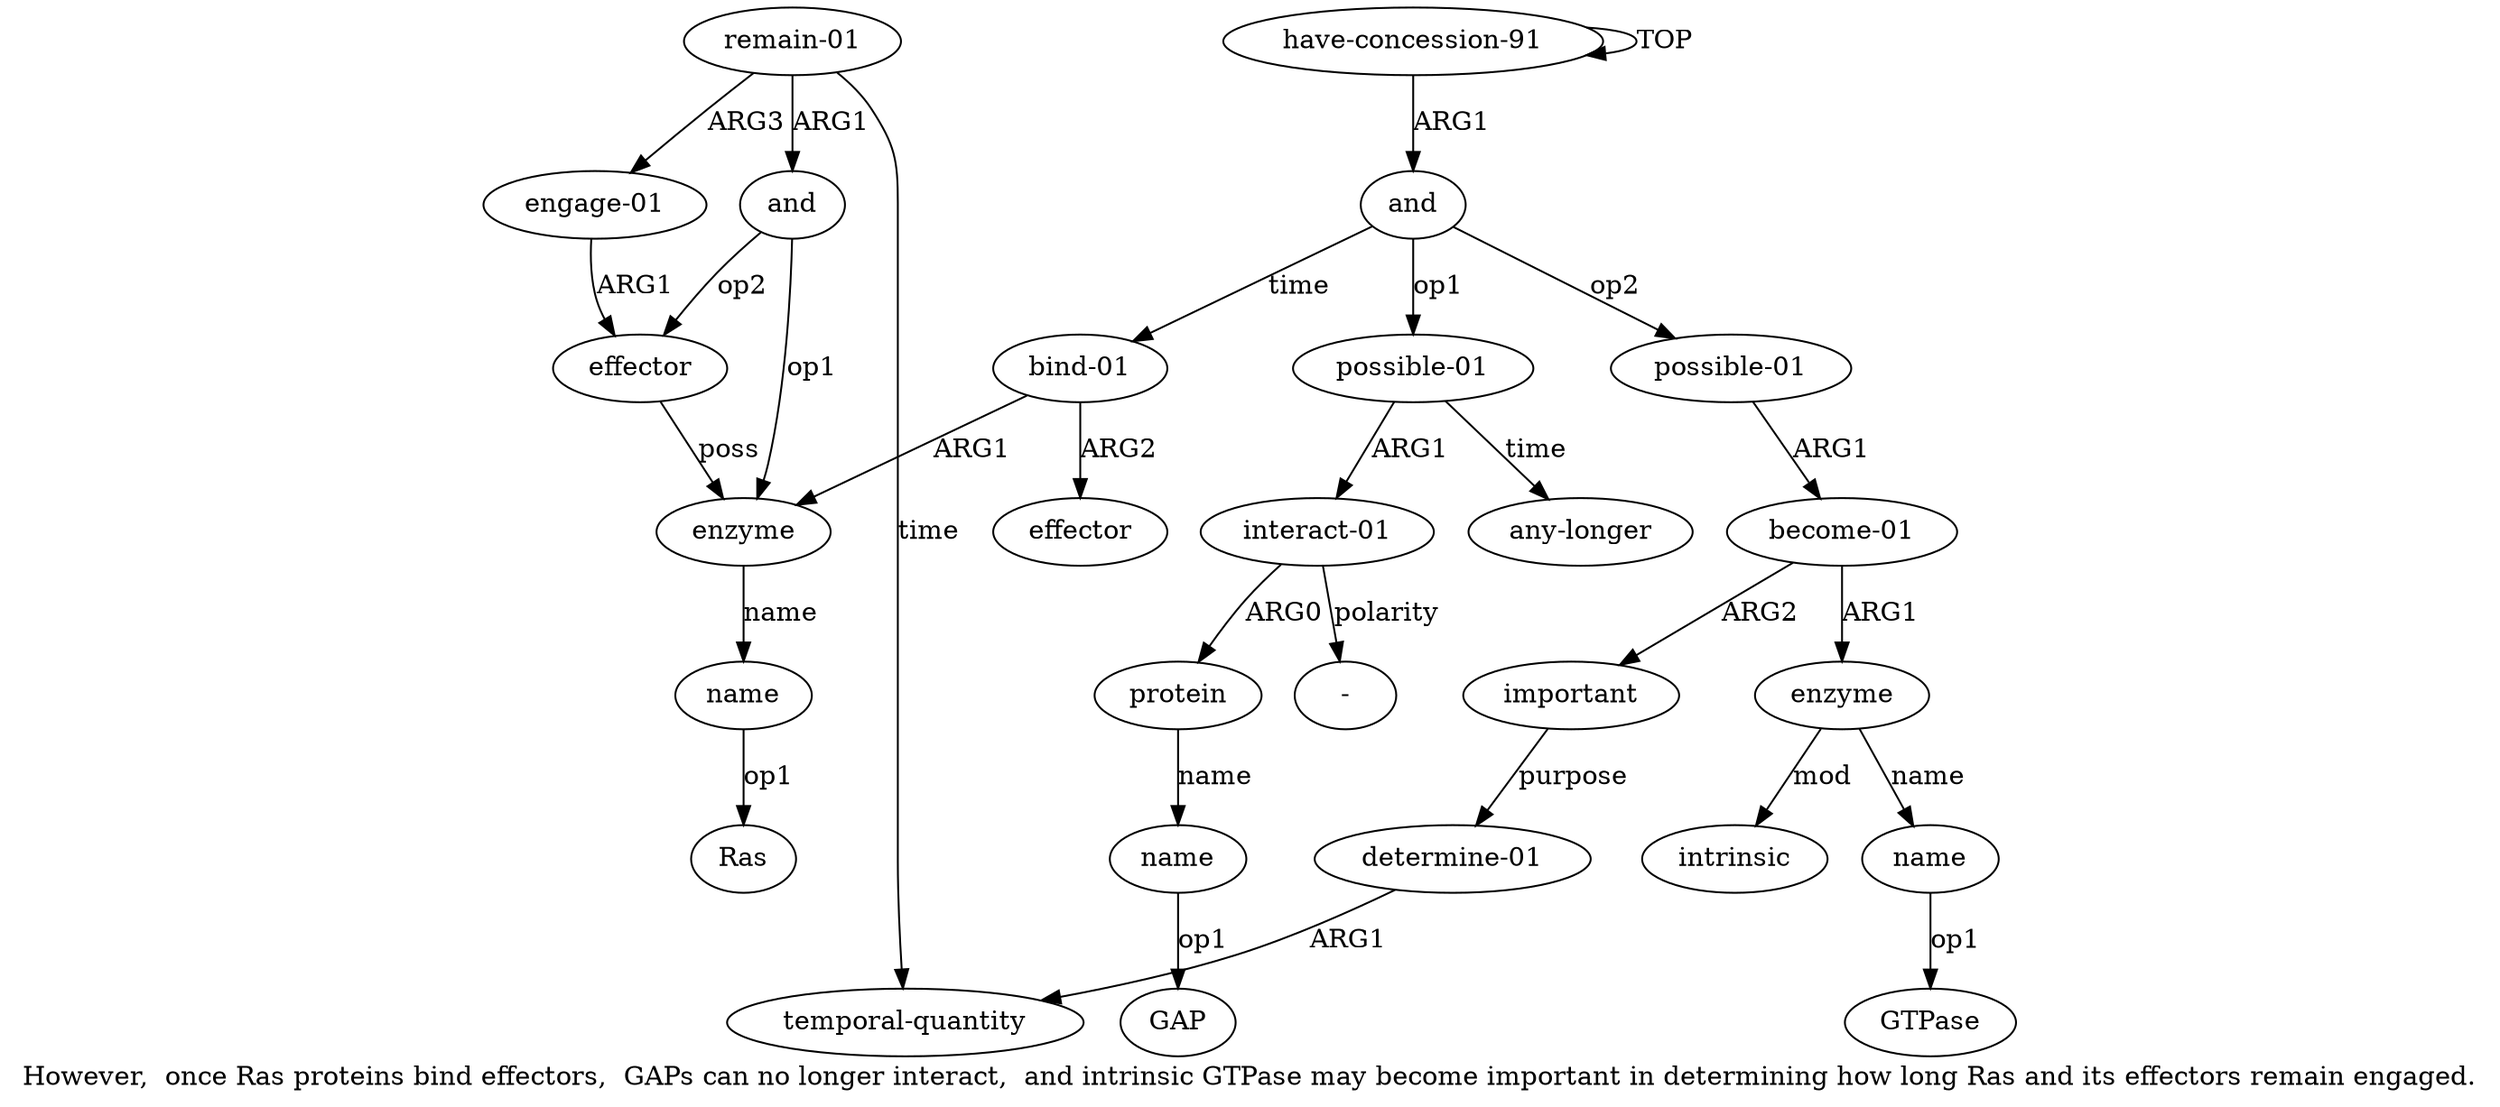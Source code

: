 digraph  {
	graph [label="However,  once Ras proteins bind effectors,  GAPs can no longer interact,  and intrinsic GTPase may become important in determining \
how long Ras and its effectors remain engaged."];
	node [label="\N"];
	a20	 [color=black,
		gold_ind=20,
		gold_label="engage-01",
		label="engage-01",
		test_ind=20,
		test_label="engage-01"];
	a19	 [color=black,
		gold_ind=19,
		gold_label=effector,
		label=effector,
		test_ind=19,
		test_label=effector];
	a20 -> a19 [key=0,
	color=black,
	gold_label=ARG1,
	label=ARG1,
	test_label=ARG1];
a21 [color=black,
	gold_ind=21,
	gold_label="bind-01",
	label="bind-01",
	test_ind=21,
	test_label="bind-01"];
a22 [color=black,
	gold_ind=22,
	gold_label=effector,
	label=effector,
	test_ind=22,
	test_label=effector];
a21 -> a22 [key=0,
color=black,
gold_label=ARG2,
label=ARG2,
test_label=ARG2];
a17 [color=black,
gold_ind=17,
gold_label=enzyme,
label=enzyme,
test_ind=17,
test_label=enzyme];
a21 -> a17 [key=0,
color=black,
gold_label=ARG1,
label=ARG1,
test_label=ARG1];
"a3 -" [color=black,
gold_ind=-1,
gold_label="-",
label="-",
test_ind=-1,
test_label="-"];
"a10 GTPase" [color=black,
gold_ind=-1,
gold_label=GTPase,
label=GTPase,
test_ind=-1,
test_label=GTPase];
a15 [color=black,
gold_ind=15,
gold_label="remain-01",
label="remain-01",
test_ind=15,
test_label="remain-01"];
a15 -> a20 [key=0,
color=black,
gold_label=ARG3,
label=ARG3,
test_label=ARG3];
a14 [color=black,
gold_ind=14,
gold_label="temporal-quantity",
label="temporal-quantity",
test_ind=14,
test_label="temporal-quantity"];
a15 -> a14 [key=0,
color=black,
gold_label=time,
label=time,
test_label=time];
a16 [color=black,
gold_ind=16,
gold_label=and,
label=and,
test_ind=16,
test_label=and];
a15 -> a16 [key=0,
color=black,
gold_label=ARG1,
label=ARG1,
test_label=ARG1];
a18 [color=black,
gold_ind=18,
gold_label=name,
label=name,
test_ind=18,
test_label=name];
a17 -> a18 [key=0,
color=black,
gold_label=name,
label=name,
test_label=name];
a16 -> a17 [key=0,
color=black,
gold_label=op1,
label=op1,
test_label=op1];
a16 -> a19 [key=0,
color=black,
gold_label=op2,
label=op2,
test_label=op2];
a11 [color=black,
gold_ind=11,
gold_label=intrinsic,
label=intrinsic,
test_ind=11,
test_label=intrinsic];
a10 [color=black,
gold_ind=10,
gold_label=name,
label=name,
test_ind=10,
test_label=name];
a10 -> "a10 GTPase" [key=0,
color=black,
gold_label=op1,
label=op1,
test_label=op1];
a13 [color=black,
gold_ind=13,
gold_label="determine-01",
label="determine-01",
test_ind=13,
test_label="determine-01"];
a13 -> a14 [key=0,
color=black,
gold_label=ARG1,
label=ARG1,
test_label=ARG1];
a12 [color=black,
gold_ind=12,
gold_label=important,
label=important,
test_ind=12,
test_label=important];
a12 -> a13 [key=0,
color=black,
gold_label=purpose,
label=purpose,
test_label=purpose];
a19 -> a17 [key=0,
color=black,
gold_label=poss,
label=poss,
test_label=poss];
"a18 Ras" [color=black,
gold_ind=-1,
gold_label=Ras,
label=Ras,
test_ind=-1,
test_label=Ras];
a18 -> "a18 Ras" [key=0,
color=black,
gold_label=op1,
label=op1,
test_label=op1];
a1 [color=black,
gold_ind=1,
gold_label=and,
label=and,
test_ind=1,
test_label=and];
a1 -> a21 [key=0,
color=black,
gold_label=time,
label=time,
test_label=time];
a2 [color=black,
gold_ind=2,
gold_label="possible-01",
label="possible-01",
test_ind=2,
test_label="possible-01"];
a1 -> a2 [key=0,
color=black,
gold_label=op1,
label=op1,
test_label=op1];
a7 [color=black,
gold_ind=7,
gold_label="possible-01",
label="possible-01",
test_ind=7,
test_label="possible-01"];
a1 -> a7 [key=0,
color=black,
gold_label=op2,
label=op2,
test_label=op2];
a0 [color=black,
gold_ind=0,
gold_label="have-concession-91",
label="have-concession-91",
test_ind=0,
test_label="have-concession-91"];
a0 -> a1 [key=0,
color=black,
gold_label=ARG1,
label=ARG1,
test_label=ARG1];
a0 -> a0 [key=0,
color=black,
gold_label=TOP,
label=TOP,
test_label=TOP];
a3 [color=black,
gold_ind=3,
gold_label="interact-01",
label="interact-01",
test_ind=3,
test_label="interact-01"];
a3 -> "a3 -" [key=0,
color=black,
gold_label=polarity,
label=polarity,
test_label=polarity];
a4 [color=black,
gold_ind=4,
gold_label=protein,
label=protein,
test_ind=4,
test_label=protein];
a3 -> a4 [key=0,
color=black,
gold_label=ARG0,
label=ARG0,
test_label=ARG0];
a2 -> a3 [key=0,
color=black,
gold_label=ARG1,
label=ARG1,
test_label=ARG1];
a6 [color=black,
gold_ind=6,
gold_label="any-longer",
label="any-longer",
test_ind=6,
test_label="any-longer"];
a2 -> a6 [key=0,
color=black,
gold_label=time,
label=time,
test_label=time];
a5 [color=black,
gold_ind=5,
gold_label=name,
label=name,
test_ind=5,
test_label=name];
"a5 GAP" [color=black,
gold_ind=-1,
gold_label=GAP,
label=GAP,
test_ind=-1,
test_label=GAP];
a5 -> "a5 GAP" [key=0,
color=black,
gold_label=op1,
label=op1,
test_label=op1];
a4 -> a5 [key=0,
color=black,
gold_label=name,
label=name,
test_label=name];
a8 [color=black,
gold_ind=8,
gold_label="become-01",
label="become-01",
test_ind=8,
test_label="become-01"];
a7 -> a8 [key=0,
color=black,
gold_label=ARG1,
label=ARG1,
test_label=ARG1];
a9 [color=black,
gold_ind=9,
gold_label=enzyme,
label=enzyme,
test_ind=9,
test_label=enzyme];
a9 -> a11 [key=0,
color=black,
gold_label=mod,
label=mod,
test_label=mod];
a9 -> a10 [key=0,
color=black,
gold_label=name,
label=name,
test_label=name];
a8 -> a12 [key=0,
color=black,
gold_label=ARG2,
label=ARG2,
test_label=ARG2];
a8 -> a9 [key=0,
color=black,
gold_label=ARG1,
label=ARG1,
test_label=ARG1];
}
